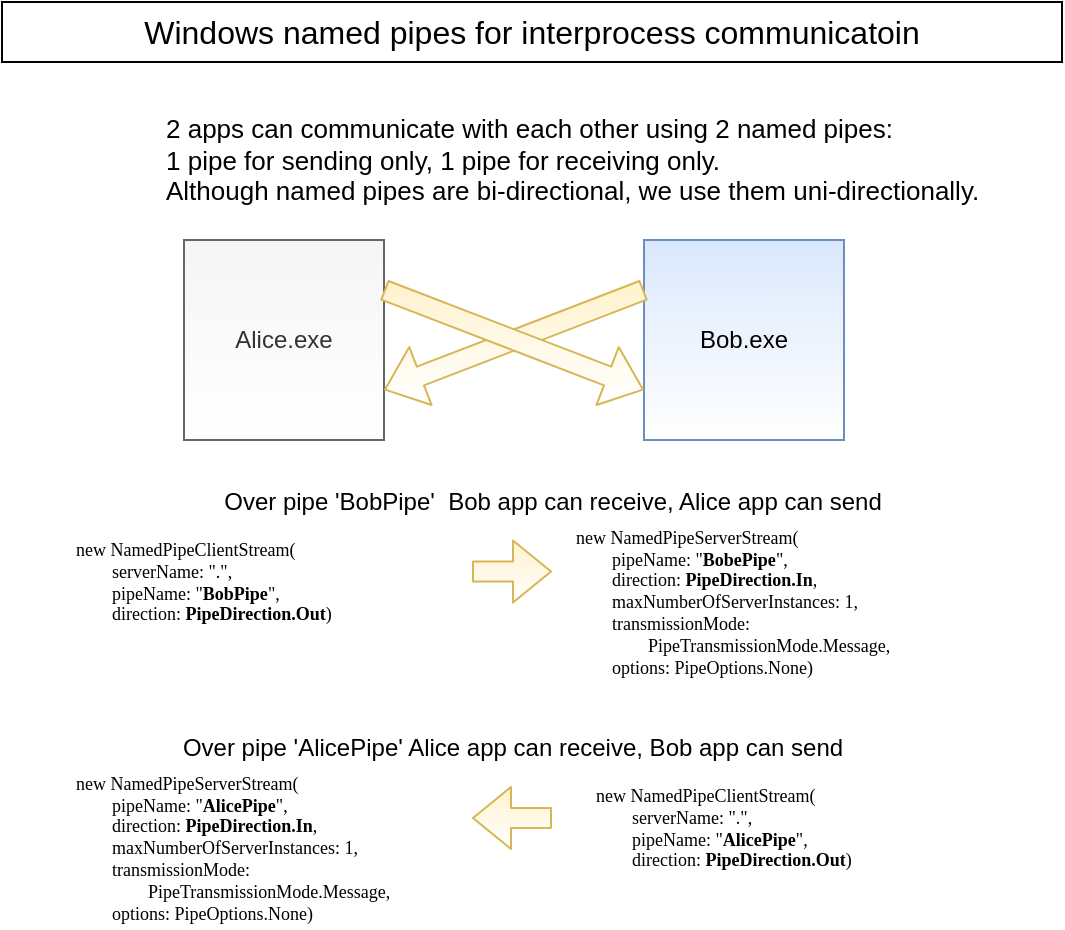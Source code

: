 <mxfile version="17.4.2" type="device"><diagram id="eFWmalR6mQY8swUVS1Lr" name="Page-1"><mxGraphModel dx="918" dy="821" grid="1" gridSize="10" guides="1" tooltips="1" connect="1" arrows="1" fold="1" page="1" pageScale="1" pageWidth="583" pageHeight="550" background="none" math="0" shadow="0"><root><mxCell id="0"/><mxCell id="1" parent="0"/><mxCell id="bO1E8oIr9eQUrS9AHhgo-1" value="Alice.exe" style="whiteSpace=wrap;html=1;aspect=fixed;fillColor=#f5f5f5;fontColor=#333333;strokeColor=#666666;gradientColor=#ffffff;" vertex="1" parent="1"><mxGeometry x="121" y="159" width="100" height="100" as="geometry"/></mxCell><mxCell id="bO1E8oIr9eQUrS9AHhgo-2" value="Bob.exe" style="whiteSpace=wrap;html=1;aspect=fixed;fillColor=#dae8fc;strokeColor=#6c8ebf;gradientColor=#ffffff;shadow=0;" vertex="1" parent="1"><mxGeometry x="351" y="159" width="100" height="100" as="geometry"/></mxCell><mxCell id="bO1E8oIr9eQUrS9AHhgo-3" value="" style="shape=flexArrow;endArrow=classic;html=1;rounded=1;strokeColor=#d6b656;shadow=0;fillColor=#fff2cc;gradientColor=#ffffff;entryX=1;entryY=0.75;entryDx=0;entryDy=0;exitX=0;exitY=0.25;exitDx=0;exitDy=0;" edge="1" parent="1" source="bO1E8oIr9eQUrS9AHhgo-2" target="bO1E8oIr9eQUrS9AHhgo-1"><mxGeometry width="50" height="50" relative="1" as="geometry"><mxPoint x="351" y="169" as="sourcePoint"/><mxPoint x="221" y="224" as="targetPoint"/></mxGeometry></mxCell><mxCell id="bO1E8oIr9eQUrS9AHhgo-4" value="" style="shape=flexArrow;endArrow=classic;html=1;rounded=1;strokeColor=#d6b656;shadow=0;fillColor=#fff2cc;exitX=1;exitY=0.25;exitDx=0;exitDy=0;entryX=0;entryY=0.75;entryDx=0;entryDy=0;endSize=6;startSize=6;gradientColor=#ffffff;" edge="1" parent="1" source="bO1E8oIr9eQUrS9AHhgo-1" target="bO1E8oIr9eQUrS9AHhgo-2"><mxGeometry width="50" height="50" relative="1" as="geometry"><mxPoint x="231" y="234" as="sourcePoint"/><mxPoint x="361" y="179" as="targetPoint"/></mxGeometry></mxCell><mxCell id="bO1E8oIr9eQUrS9AHhgo-16" value="&lt;div&gt;new NamedPipeClientStream(&lt;/div&gt;&lt;div&gt;&lt;span style=&quot;white-space: pre&quot;&gt;&#9;&lt;/span&gt;serverName: &quot;.&quot;,&lt;/div&gt;&lt;div&gt;&amp;nbsp; &amp;nbsp; &amp;nbsp; &amp;nbsp; pipeName: &quot;&lt;b&gt;BobPipe&lt;/b&gt;&quot;,&lt;/div&gt;&lt;div&gt;&amp;nbsp; &amp;nbsp; &amp;nbsp; &amp;nbsp; direction: &lt;b&gt;PipeDirection.Out&lt;/b&gt;)&lt;/div&gt;" style="text;html=1;align=left;verticalAlign=middle;resizable=0;points=[];autosize=1;strokeColor=none;fillColor=none;fontFamily=Consolas;fontSize=9;" vertex="1" parent="1"><mxGeometry x="65" y="305" width="200" height="50" as="geometry"/></mxCell><mxCell id="bO1E8oIr9eQUrS9AHhgo-19" value="new NamedPipeServerStream(&lt;br&gt;&amp;nbsp; &amp;nbsp; &lt;span style=&quot;white-space: pre&quot;&gt;&#9;&lt;/span&gt;pipeName: &quot;&lt;b&gt;BobePipe&lt;/b&gt;&quot;,&lt;br&gt;&lt;span style=&quot;white-space: pre&quot;&gt;&#9;&lt;/span&gt;direction: &lt;b&gt;PipeDirection.In&lt;/b&gt;,&lt;br&gt;&amp;nbsp; &amp;nbsp; &amp;nbsp; &amp;nbsp; maxNumberOfServerInstances: 1,&lt;br&gt;&amp;nbsp; &amp;nbsp; &amp;nbsp; &amp;nbsp; transmissionMode: &lt;br&gt;&lt;span style=&quot;white-space: pre&quot;&gt;&#9;&lt;/span&gt;&lt;span style=&quot;white-space: pre&quot;&gt;&#9;&lt;/span&gt;PipeTransmissionMode.Message,&lt;br&gt;&amp;nbsp; &amp;nbsp; &amp;nbsp; &amp;nbsp; options: PipeOptions.None)" style="text;html=1;align=left;verticalAlign=middle;resizable=0;points=[];autosize=1;strokeColor=none;fillColor=none;fontFamily=Consolas;fontSize=9;" vertex="1" parent="1"><mxGeometry x="315" y="300" width="240" height="80" as="geometry"/></mxCell><mxCell id="bO1E8oIr9eQUrS9AHhgo-24" value="" style="shape=flexArrow;endArrow=classic;html=1;rounded=1;strokeColor=#d6b656;shadow=0;fillColor=#fff2cc;exitX=1;exitY=0.25;exitDx=0;exitDy=0;endSize=6;startSize=6;gradientColor=#ffffff;" edge="1" parent="1"><mxGeometry width="50" height="50" relative="1" as="geometry"><mxPoint x="265" y="324.8" as="sourcePoint"/><mxPoint x="305" y="324.8" as="targetPoint"/></mxGeometry></mxCell><mxCell id="bO1E8oIr9eQUrS9AHhgo-26" value="&lt;div&gt;new NamedPipeClientStream(&lt;/div&gt;&lt;div&gt;&lt;span style=&quot;white-space: pre&quot;&gt;&#9;&lt;/span&gt;serverName: &quot;.&quot;,&lt;/div&gt;&lt;div&gt;&amp;nbsp; &amp;nbsp; &amp;nbsp; &amp;nbsp; pipeName: &quot;&lt;b&gt;AlicePipe&lt;/b&gt;&quot;,&lt;/div&gt;&lt;div&gt;&amp;nbsp; &amp;nbsp; &amp;nbsp; &amp;nbsp; direction: &lt;b&gt;PipeDirection.Out&lt;/b&gt;)&lt;/div&gt;" style="text;html=1;align=left;verticalAlign=middle;resizable=0;points=[];autosize=1;strokeColor=none;fillColor=none;fontFamily=Consolas;fontSize=9;" vertex="1" parent="1"><mxGeometry x="325" y="428" width="200" height="50" as="geometry"/></mxCell><mxCell id="bO1E8oIr9eQUrS9AHhgo-27" value="" style="shape=flexArrow;endArrow=classic;html=1;rounded=1;strokeColor=#d6b656;shadow=0;fillColor=#fff2cc;exitX=1;exitY=0.25;exitDx=0;exitDy=0;endSize=6;startSize=6;gradientColor=#ffffff;" edge="1" parent="1"><mxGeometry width="50" height="50" relative="1" as="geometry"><mxPoint x="305" y="448.0" as="sourcePoint"/><mxPoint x="265" y="448.0" as="targetPoint"/></mxGeometry></mxCell><mxCell id="bO1E8oIr9eQUrS9AHhgo-30" value="new NamedPipeServerStream(&lt;br&gt;&amp;nbsp; &amp;nbsp; &lt;span style=&quot;white-space: pre&quot;&gt;&#9;&lt;/span&gt;pipeName: &quot;&lt;b&gt;AlicePipe&lt;/b&gt;&quot;,&lt;br&gt;&lt;span style=&quot;white-space: pre&quot;&gt;&#9;&lt;/span&gt;direction: &lt;b&gt;PipeDirection.In&lt;/b&gt;,&lt;br&gt;&amp;nbsp; &amp;nbsp; &amp;nbsp; &amp;nbsp; maxNumberOfServerInstances: 1,&lt;br&gt;&amp;nbsp; &amp;nbsp; &amp;nbsp; &amp;nbsp; transmissionMode: &lt;br&gt;&lt;span style=&quot;white-space: pre&quot;&gt;&#9;&lt;/span&gt;&lt;span style=&quot;white-space: pre&quot;&gt;&#9;&lt;/span&gt;PipeTransmissionMode.Message,&lt;br&gt;&amp;nbsp; &amp;nbsp; &amp;nbsp; &amp;nbsp; options: PipeOptions.None)" style="text;html=1;align=left;verticalAlign=middle;resizable=0;points=[];autosize=1;strokeColor=none;fillColor=none;fontFamily=Consolas;fontSize=9;" vertex="1" parent="1"><mxGeometry x="65" y="423" width="240" height="80" as="geometry"/></mxCell><mxCell id="bO1E8oIr9eQUrS9AHhgo-31" value="2 apps can communicate with each other using 2 named pipes: &lt;br style=&quot;font-size: 13px;&quot;&gt;1 pipe for sending only, 1 pipe for receiving only.&lt;br style=&quot;font-size: 13px;&quot;&gt;Although named pipes are bi-directional, we use them uni-directionally." style="text;html=1;align=left;verticalAlign=middle;resizable=0;points=[];autosize=1;strokeColor=none;fillColor=none;fontSize=13;" vertex="1" parent="1"><mxGeometry x="110" y="94" width="420" height="50" as="geometry"/></mxCell><mxCell id="bO1E8oIr9eQUrS9AHhgo-32" value="Over pipe 'AlicePipe' Alice app can receive, Bob app can send" style="text;html=1;align=center;verticalAlign=middle;resizable=0;points=[];autosize=1;strokeColor=none;fillColor=none;fontSize=12;" vertex="1" parent="1"><mxGeometry x="110" y="403" width="350" height="20" as="geometry"/></mxCell><mxCell id="bO1E8oIr9eQUrS9AHhgo-33" value="Over pipe 'BobPipe'&amp;nbsp; Bob app can receive, Alice app can send" style="text;html=1;align=center;verticalAlign=middle;resizable=0;points=[];autosize=1;strokeColor=none;fillColor=none;fontSize=12;" vertex="1" parent="1"><mxGeometry x="135" y="280" width="340" height="20" as="geometry"/></mxCell><mxCell id="bO1E8oIr9eQUrS9AHhgo-39" value="&lt;span style=&quot;font-size: 16px&quot;&gt;Windows named pipes&amp;nbsp;&lt;/span&gt;&lt;span style=&quot;font-size: 16px&quot;&gt;for&amp;nbsp;&lt;/span&gt;&lt;span style=&quot;font-size: 16px&quot;&gt;interprocess communicatoin&lt;/span&gt;" style="rounded=0;whiteSpace=wrap;html=1;fontSize=16;" vertex="1" parent="1"><mxGeometry x="30" y="40" width="530" height="30" as="geometry"/></mxCell></root></mxGraphModel></diagram></mxfile>